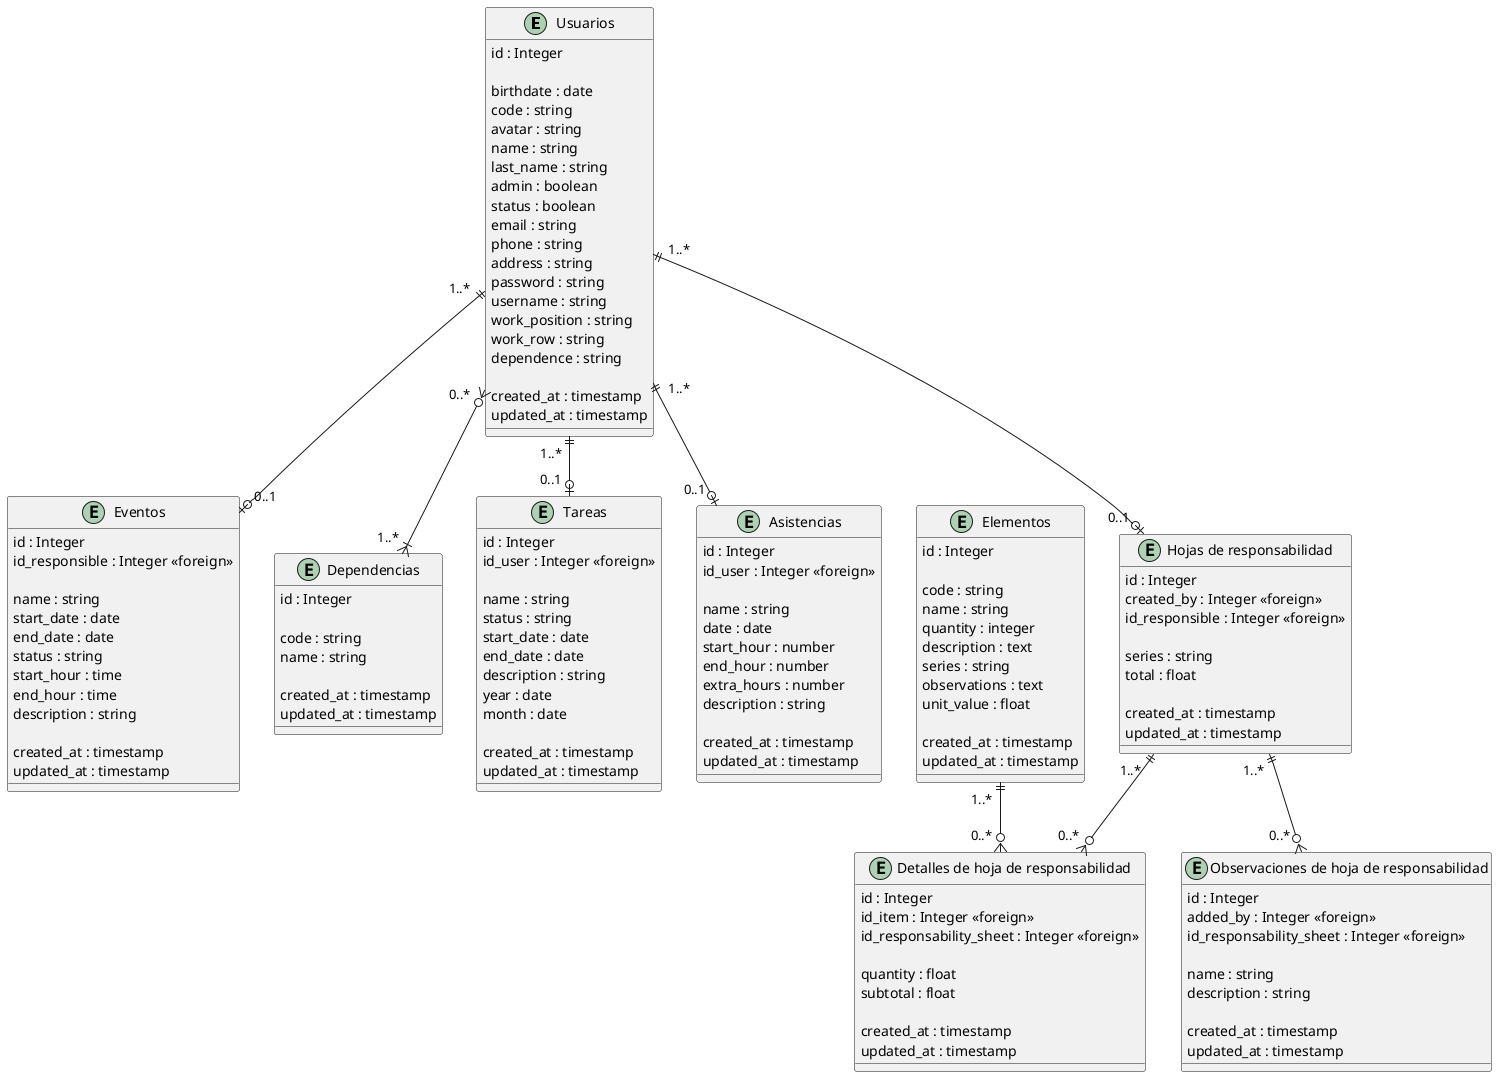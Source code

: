 @startuml "DC 02 - Identificación de entidades"

/' === Fuertes === '/
entity users as "Usuarios" {
    id : Integer

    birthdate : date
    code : string
    avatar : string
    name : string
    last_name : string
    admin : boolean
    status : boolean
    email : string
    phone : string
    address : string
    password : string
    username : string
    work_position : string
    work_row : string
    dependence : string

    created_at : timestamp
    updated_at : timestamp
}

entity events as "Eventos" {
    id : Integer
    id_responsible : Integer <<foreign>>

    name : string
    start_date : date
    end_date : date
    status : string
    start_hour : time
    end_hour : time
    description : string

    created_at : timestamp
    updated_at : timestamp
}

entity dependences as "Dependencias" {
    id : Integer

    code : string
    name : string

    created_at : timestamp
    updated_at : timestamp
}

entity items as "Elementos" {
    id : Integer

    code : string
    name : string
    quantity : integer
    description : text
    series : string
    observations : text
    unit_value : float

    created_at : timestamp
    updated_at : timestamp
}

/' === Debiles === '/
entity todos as "Tareas" {
    id : Integer
    id_user : Integer <<foreign>>

    name : string
    status : string
    start_date : date
    end_date : date
    description : string
    year : date
    month : date

    created_at : timestamp
    updated_at : timestamp
}

entity attendances as "Asistencias" {
    id : Integer
    id_user : Integer <<foreign>>

    name : string
    date : date
    start_hour : number
    end_hour : number
    extra_hours : number
    description : string

    created_at : timestamp
    updated_at : timestamp
}

entity responsability_sheets as "Hojas de responsabilidad" {
    id : Integer
    created_by : Integer <<foreign>>
    id_responsible : Integer <<foreign>>

    series : string
    total : float

    created_at : timestamp
    updated_at : timestamp
}

entity line_responsibility_sheets as "Detalles de hoja de responsabilidad" {
    id : Integer
    id_item : Integer <<foreign>>
    id_responsability_sheet : Integer <<foreign>>

    quantity : float
    subtotal : float

    created_at : timestamp
    updated_at : timestamp
}

entity observation_responsibility_sheets as "Observaciones de hoja de responsabilidad" {
    id : Integer
    added_by : Integer <<foreign>>
    id_responsability_sheet : Integer <<foreign>>

    name : string
    description : string

    created_at : timestamp
    updated_at : timestamp
}

/' === Relaciones === '/
users "  0..*  " }o--|{ "  1..*  " dependences
users "  1..*  " ||--o| "  0..1  " events
users "  1..*  " ||--o| "  0..1  " todos
users "  1..*  " ||--o| "  0..1  " attendances
users "  1..*  " ||--o| "  0..1  " responsability_sheets

responsability_sheets "  1..*  " ||--o{ "  0..*  " line_responsibility_sheets
responsability_sheets "  1..*  " ||--o{ "  0..*  " observation_responsibility_sheets
items "  1..*  " ||--o{ "  0..*  " line_responsibility_sheets

@enduml